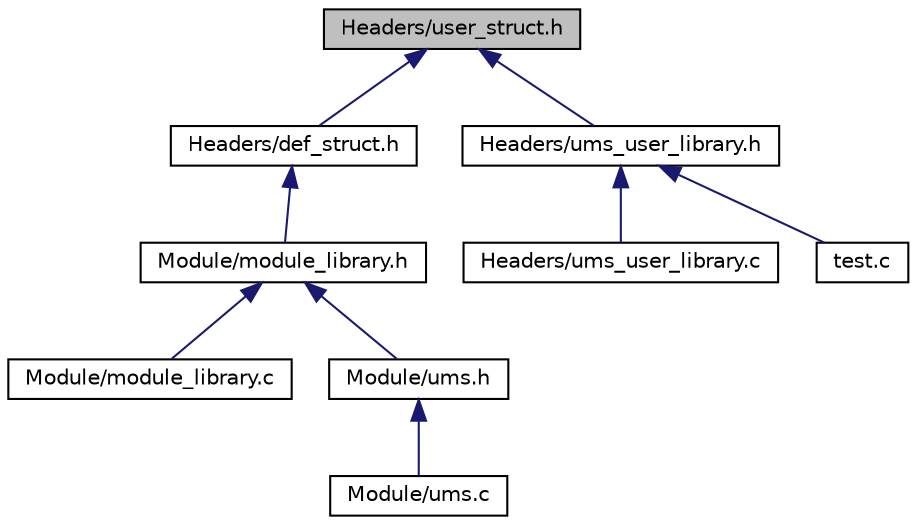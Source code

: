 digraph "Headers/user_struct.h"
{
 // LATEX_PDF_SIZE
  edge [fontname="Helvetica",fontsize="10",labelfontname="Helvetica",labelfontsize="10"];
  node [fontname="Helvetica",fontsize="10",shape=record];
  Node1 [label="Headers/user_struct.h",height=0.2,width=0.4,color="black", fillcolor="grey75", style="filled", fontcolor="black",tooltip=" "];
  Node1 -> Node2 [dir="back",color="midnightblue",fontsize="10",style="solid",fontname="Helvetica"];
  Node2 [label="Headers/def_struct.h",height=0.2,width=0.4,color="black", fillcolor="white", style="filled",URL="$def__struct_8h.html",tooltip=" "];
  Node2 -> Node3 [dir="back",color="midnightblue",fontsize="10",style="solid",fontname="Helvetica"];
  Node3 [label="Module/module_library.h",height=0.2,width=0.4,color="black", fillcolor="white", style="filled",URL="$module__library_8h.html",tooltip=" "];
  Node3 -> Node4 [dir="back",color="midnightblue",fontsize="10",style="solid",fontname="Helvetica"];
  Node4 [label="Module/module_library.c",height=0.2,width=0.4,color="black", fillcolor="white", style="filled",URL="$module__library_8c.html",tooltip=" "];
  Node3 -> Node5 [dir="back",color="midnightblue",fontsize="10",style="solid",fontname="Helvetica"];
  Node5 [label="Module/ums.h",height=0.2,width=0.4,color="black", fillcolor="white", style="filled",URL="$ums_8h.html",tooltip=" "];
  Node5 -> Node6 [dir="back",color="midnightblue",fontsize="10",style="solid",fontname="Helvetica"];
  Node6 [label="Module/ums.c",height=0.2,width=0.4,color="black", fillcolor="white", style="filled",URL="$ums_8c.html",tooltip=" "];
  Node1 -> Node7 [dir="back",color="midnightblue",fontsize="10",style="solid",fontname="Helvetica"];
  Node7 [label="Headers/ums_user_library.h",height=0.2,width=0.4,color="black", fillcolor="white", style="filled",URL="$ums__user__library_8h.html",tooltip=" "];
  Node7 -> Node8 [dir="back",color="midnightblue",fontsize="10",style="solid",fontname="Helvetica"];
  Node8 [label="Headers/ums_user_library.c",height=0.2,width=0.4,color="black", fillcolor="white", style="filled",URL="$ums__user__library_8c.html",tooltip=" "];
  Node7 -> Node9 [dir="back",color="midnightblue",fontsize="10",style="solid",fontname="Helvetica"];
  Node9 [label="test.c",height=0.2,width=0.4,color="black", fillcolor="white", style="filled",URL="$test_8c.html",tooltip=" "];
}
